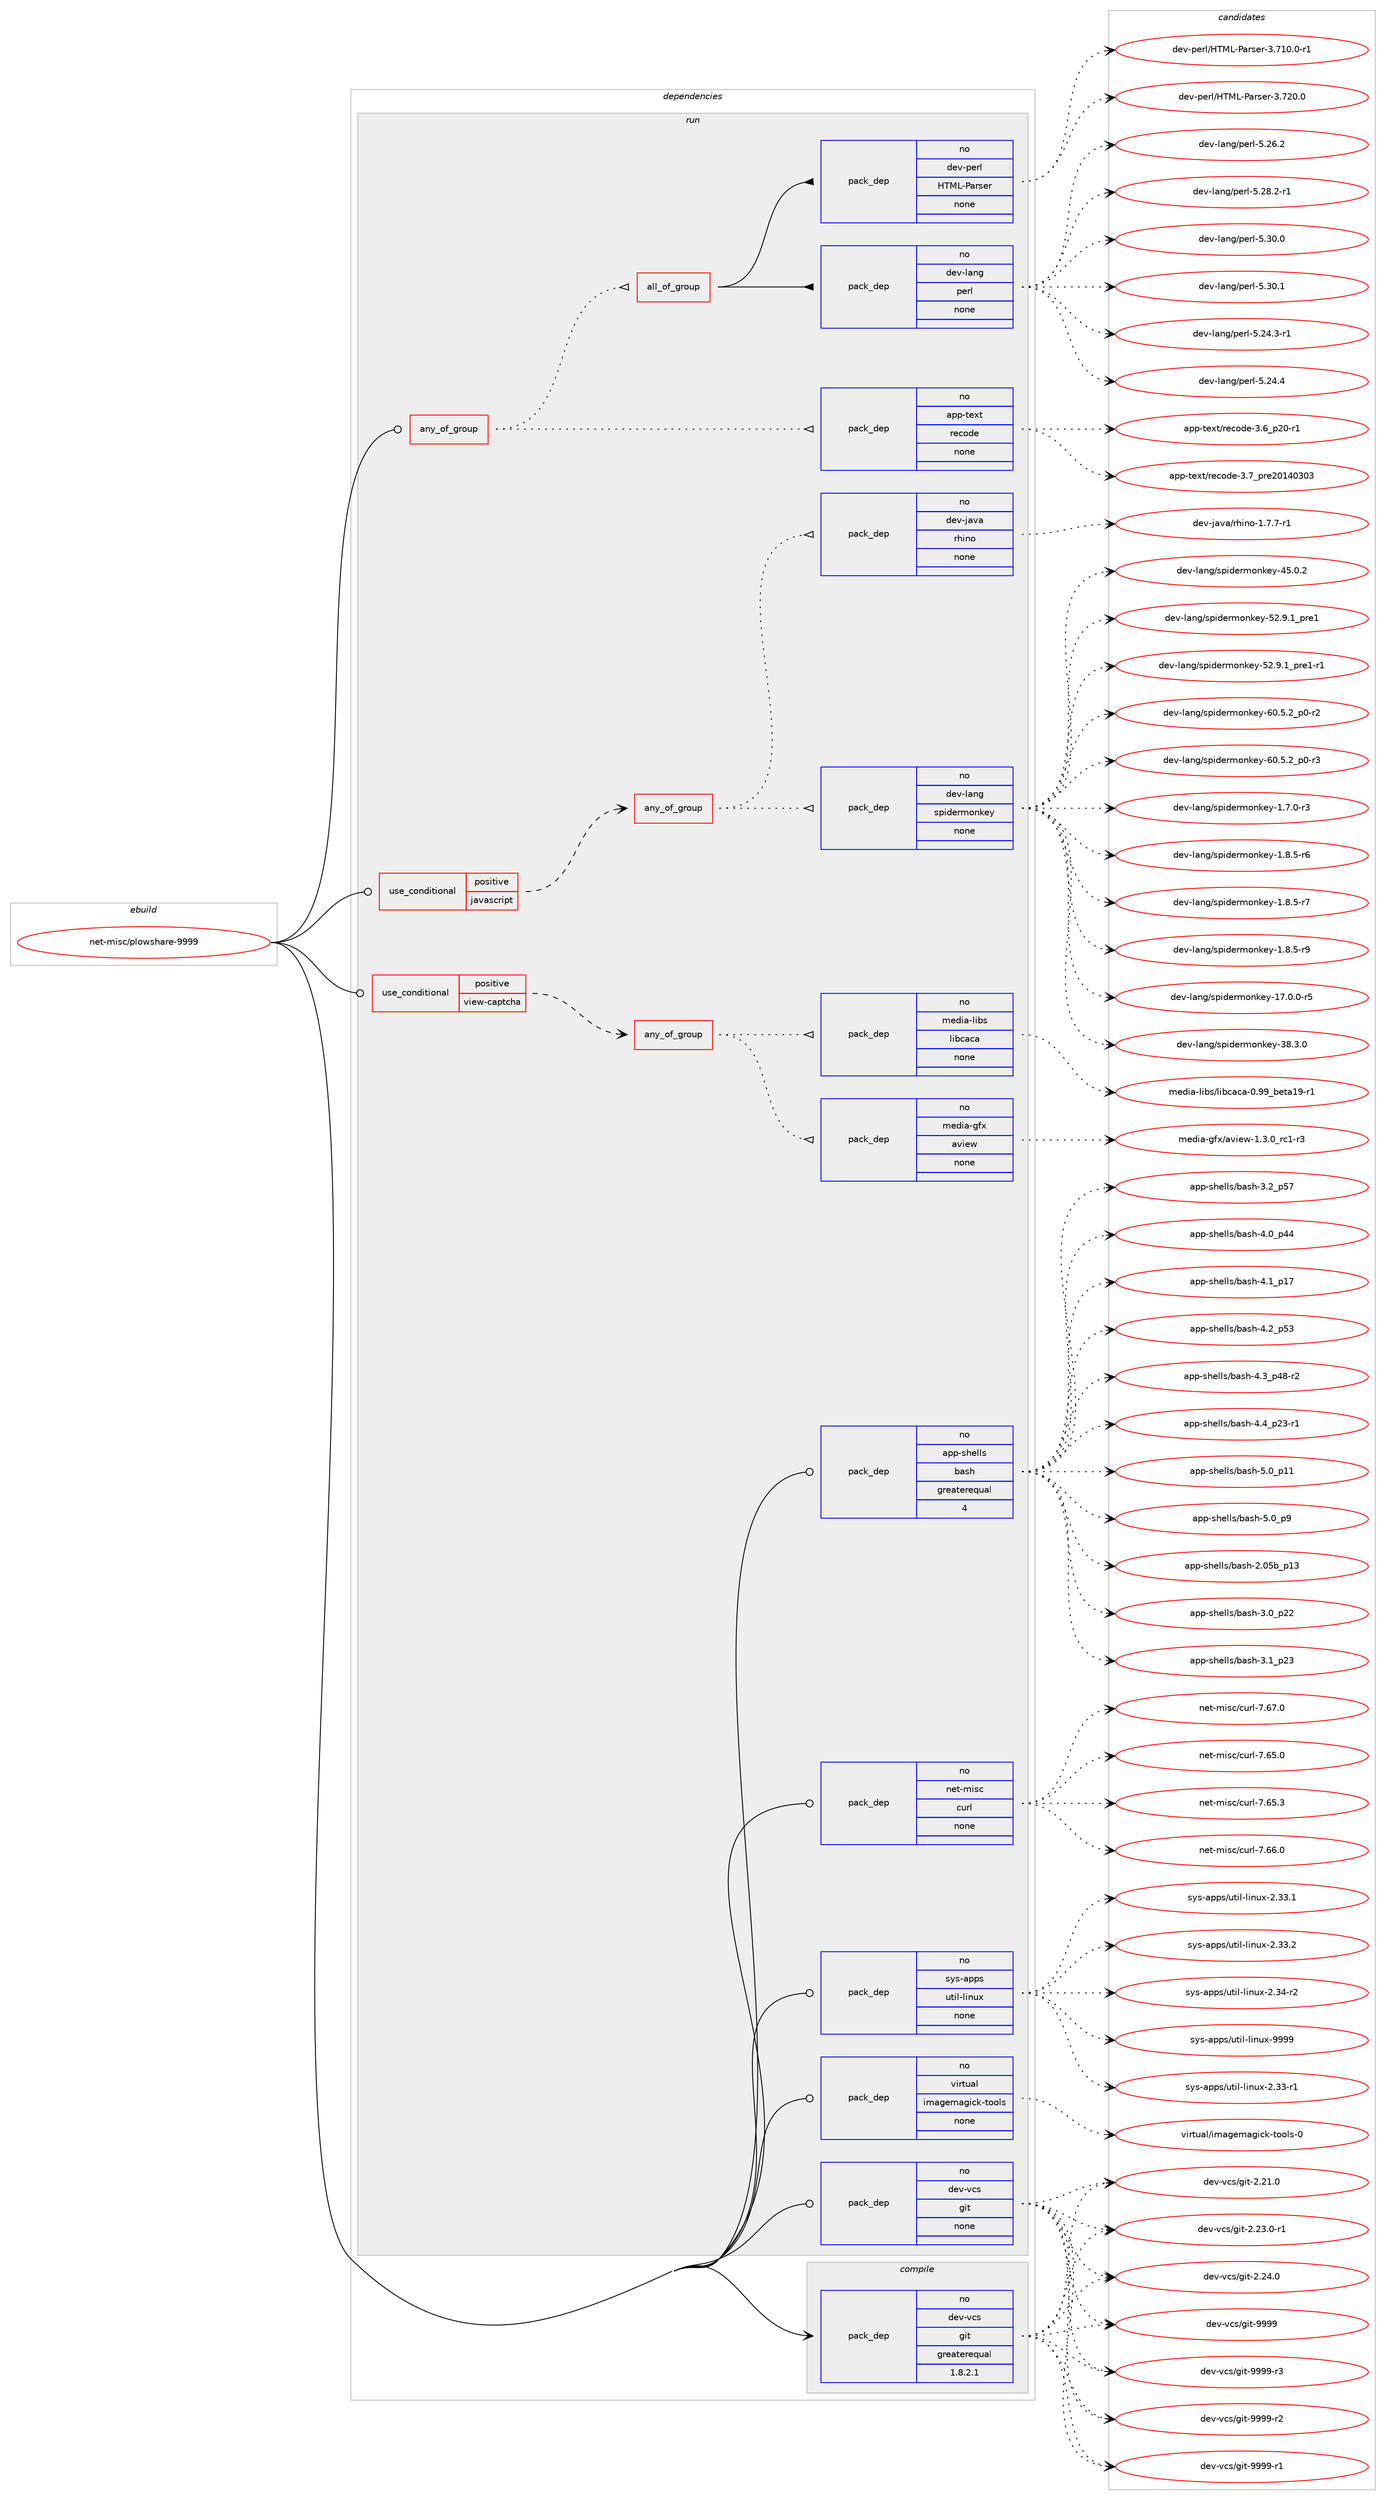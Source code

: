 digraph prolog {

# *************
# Graph options
# *************

newrank=true;
concentrate=true;
compound=true;
graph [rankdir=LR,fontname=Helvetica,fontsize=10,ranksep=1.5];#, ranksep=2.5, nodesep=0.2];
edge  [arrowhead=vee];
node  [fontname=Helvetica,fontsize=10];

# **********
# The ebuild
# **********

subgraph cluster_leftcol {
color=gray;
rank=same;
label=<<i>ebuild</i>>;
id [label="net-misc/plowshare-9999", color=red, width=4, href="../net-misc/plowshare-9999.svg"];
}

# ****************
# The dependencies
# ****************

subgraph cluster_midcol {
color=gray;
label=<<i>dependencies</i>>;
subgraph cluster_compile {
fillcolor="#eeeeee";
style=filled;
label=<<i>compile</i>>;
subgraph pack617440 {
dependency836048 [label=<<TABLE BORDER="0" CELLBORDER="1" CELLSPACING="0" CELLPADDING="4" WIDTH="220"><TR><TD ROWSPAN="6" CELLPADDING="30">pack_dep</TD></TR><TR><TD WIDTH="110">no</TD></TR><TR><TD>dev-vcs</TD></TR><TR><TD>git</TD></TR><TR><TD>greaterequal</TD></TR><TR><TD>1.8.2.1</TD></TR></TABLE>>, shape=none, color=blue];
}
id:e -> dependency836048:w [weight=20,style="solid",arrowhead="vee"];
}
subgraph cluster_compileandrun {
fillcolor="#eeeeee";
style=filled;
label=<<i>compile and run</i>>;
}
subgraph cluster_run {
fillcolor="#eeeeee";
style=filled;
label=<<i>run</i>>;
subgraph any14217 {
dependency836049 [label=<<TABLE BORDER="0" CELLBORDER="1" CELLSPACING="0" CELLPADDING="4"><TR><TD CELLPADDING="10">any_of_group</TD></TR></TABLE>>, shape=none, color=red];subgraph pack617441 {
dependency836050 [label=<<TABLE BORDER="0" CELLBORDER="1" CELLSPACING="0" CELLPADDING="4" WIDTH="220"><TR><TD ROWSPAN="6" CELLPADDING="30">pack_dep</TD></TR><TR><TD WIDTH="110">no</TD></TR><TR><TD>app-text</TD></TR><TR><TD>recode</TD></TR><TR><TD>none</TD></TR><TR><TD></TD></TR></TABLE>>, shape=none, color=blue];
}
dependency836049:e -> dependency836050:w [weight=20,style="dotted",arrowhead="oinv"];
subgraph all484 {
dependency836051 [label=<<TABLE BORDER="0" CELLBORDER="1" CELLSPACING="0" CELLPADDING="4"><TR><TD CELLPADDING="10">all_of_group</TD></TR></TABLE>>, shape=none, color=red];subgraph pack617442 {
dependency836052 [label=<<TABLE BORDER="0" CELLBORDER="1" CELLSPACING="0" CELLPADDING="4" WIDTH="220"><TR><TD ROWSPAN="6" CELLPADDING="30">pack_dep</TD></TR><TR><TD WIDTH="110">no</TD></TR><TR><TD>dev-lang</TD></TR><TR><TD>perl</TD></TR><TR><TD>none</TD></TR><TR><TD></TD></TR></TABLE>>, shape=none, color=blue];
}
dependency836051:e -> dependency836052:w [weight=20,style="solid",arrowhead="inv"];
subgraph pack617443 {
dependency836053 [label=<<TABLE BORDER="0" CELLBORDER="1" CELLSPACING="0" CELLPADDING="4" WIDTH="220"><TR><TD ROWSPAN="6" CELLPADDING="30">pack_dep</TD></TR><TR><TD WIDTH="110">no</TD></TR><TR><TD>dev-perl</TD></TR><TR><TD>HTML-Parser</TD></TR><TR><TD>none</TD></TR><TR><TD></TD></TR></TABLE>>, shape=none, color=blue];
}
dependency836051:e -> dependency836053:w [weight=20,style="solid",arrowhead="inv"];
}
dependency836049:e -> dependency836051:w [weight=20,style="dotted",arrowhead="oinv"];
}
id:e -> dependency836049:w [weight=20,style="solid",arrowhead="odot"];
subgraph cond203910 {
dependency836054 [label=<<TABLE BORDER="0" CELLBORDER="1" CELLSPACING="0" CELLPADDING="4"><TR><TD ROWSPAN="3" CELLPADDING="10">use_conditional</TD></TR><TR><TD>positive</TD></TR><TR><TD>javascript</TD></TR></TABLE>>, shape=none, color=red];
subgraph any14218 {
dependency836055 [label=<<TABLE BORDER="0" CELLBORDER="1" CELLSPACING="0" CELLPADDING="4"><TR><TD CELLPADDING="10">any_of_group</TD></TR></TABLE>>, shape=none, color=red];subgraph pack617444 {
dependency836056 [label=<<TABLE BORDER="0" CELLBORDER="1" CELLSPACING="0" CELLPADDING="4" WIDTH="220"><TR><TD ROWSPAN="6" CELLPADDING="30">pack_dep</TD></TR><TR><TD WIDTH="110">no</TD></TR><TR><TD>dev-lang</TD></TR><TR><TD>spidermonkey</TD></TR><TR><TD>none</TD></TR><TR><TD></TD></TR></TABLE>>, shape=none, color=blue];
}
dependency836055:e -> dependency836056:w [weight=20,style="dotted",arrowhead="oinv"];
subgraph pack617445 {
dependency836057 [label=<<TABLE BORDER="0" CELLBORDER="1" CELLSPACING="0" CELLPADDING="4" WIDTH="220"><TR><TD ROWSPAN="6" CELLPADDING="30">pack_dep</TD></TR><TR><TD WIDTH="110">no</TD></TR><TR><TD>dev-java</TD></TR><TR><TD>rhino</TD></TR><TR><TD>none</TD></TR><TR><TD></TD></TR></TABLE>>, shape=none, color=blue];
}
dependency836055:e -> dependency836057:w [weight=20,style="dotted",arrowhead="oinv"];
}
dependency836054:e -> dependency836055:w [weight=20,style="dashed",arrowhead="vee"];
}
id:e -> dependency836054:w [weight=20,style="solid",arrowhead="odot"];
subgraph cond203911 {
dependency836058 [label=<<TABLE BORDER="0" CELLBORDER="1" CELLSPACING="0" CELLPADDING="4"><TR><TD ROWSPAN="3" CELLPADDING="10">use_conditional</TD></TR><TR><TD>positive</TD></TR><TR><TD>view-captcha</TD></TR></TABLE>>, shape=none, color=red];
subgraph any14219 {
dependency836059 [label=<<TABLE BORDER="0" CELLBORDER="1" CELLSPACING="0" CELLPADDING="4"><TR><TD CELLPADDING="10">any_of_group</TD></TR></TABLE>>, shape=none, color=red];subgraph pack617446 {
dependency836060 [label=<<TABLE BORDER="0" CELLBORDER="1" CELLSPACING="0" CELLPADDING="4" WIDTH="220"><TR><TD ROWSPAN="6" CELLPADDING="30">pack_dep</TD></TR><TR><TD WIDTH="110">no</TD></TR><TR><TD>media-gfx</TD></TR><TR><TD>aview</TD></TR><TR><TD>none</TD></TR><TR><TD></TD></TR></TABLE>>, shape=none, color=blue];
}
dependency836059:e -> dependency836060:w [weight=20,style="dotted",arrowhead="oinv"];
subgraph pack617447 {
dependency836061 [label=<<TABLE BORDER="0" CELLBORDER="1" CELLSPACING="0" CELLPADDING="4" WIDTH="220"><TR><TD ROWSPAN="6" CELLPADDING="30">pack_dep</TD></TR><TR><TD WIDTH="110">no</TD></TR><TR><TD>media-libs</TD></TR><TR><TD>libcaca</TD></TR><TR><TD>none</TD></TR><TR><TD></TD></TR></TABLE>>, shape=none, color=blue];
}
dependency836059:e -> dependency836061:w [weight=20,style="dotted",arrowhead="oinv"];
}
dependency836058:e -> dependency836059:w [weight=20,style="dashed",arrowhead="vee"];
}
id:e -> dependency836058:w [weight=20,style="solid",arrowhead="odot"];
subgraph pack617448 {
dependency836062 [label=<<TABLE BORDER="0" CELLBORDER="1" CELLSPACING="0" CELLPADDING="4" WIDTH="220"><TR><TD ROWSPAN="6" CELLPADDING="30">pack_dep</TD></TR><TR><TD WIDTH="110">no</TD></TR><TR><TD>app-shells</TD></TR><TR><TD>bash</TD></TR><TR><TD>greaterequal</TD></TR><TR><TD>4</TD></TR></TABLE>>, shape=none, color=blue];
}
id:e -> dependency836062:w [weight=20,style="solid",arrowhead="odot"];
subgraph pack617449 {
dependency836063 [label=<<TABLE BORDER="0" CELLBORDER="1" CELLSPACING="0" CELLPADDING="4" WIDTH="220"><TR><TD ROWSPAN="6" CELLPADDING="30">pack_dep</TD></TR><TR><TD WIDTH="110">no</TD></TR><TR><TD>dev-vcs</TD></TR><TR><TD>git</TD></TR><TR><TD>none</TD></TR><TR><TD></TD></TR></TABLE>>, shape=none, color=blue];
}
id:e -> dependency836063:w [weight=20,style="solid",arrowhead="odot"];
subgraph pack617450 {
dependency836064 [label=<<TABLE BORDER="0" CELLBORDER="1" CELLSPACING="0" CELLPADDING="4" WIDTH="220"><TR><TD ROWSPAN="6" CELLPADDING="30">pack_dep</TD></TR><TR><TD WIDTH="110">no</TD></TR><TR><TD>net-misc</TD></TR><TR><TD>curl</TD></TR><TR><TD>none</TD></TR><TR><TD></TD></TR></TABLE>>, shape=none, color=blue];
}
id:e -> dependency836064:w [weight=20,style="solid",arrowhead="odot"];
subgraph pack617451 {
dependency836065 [label=<<TABLE BORDER="0" CELLBORDER="1" CELLSPACING="0" CELLPADDING="4" WIDTH="220"><TR><TD ROWSPAN="6" CELLPADDING="30">pack_dep</TD></TR><TR><TD WIDTH="110">no</TD></TR><TR><TD>sys-apps</TD></TR><TR><TD>util-linux</TD></TR><TR><TD>none</TD></TR><TR><TD></TD></TR></TABLE>>, shape=none, color=blue];
}
id:e -> dependency836065:w [weight=20,style="solid",arrowhead="odot"];
subgraph pack617452 {
dependency836066 [label=<<TABLE BORDER="0" CELLBORDER="1" CELLSPACING="0" CELLPADDING="4" WIDTH="220"><TR><TD ROWSPAN="6" CELLPADDING="30">pack_dep</TD></TR><TR><TD WIDTH="110">no</TD></TR><TR><TD>virtual</TD></TR><TR><TD>imagemagick-tools</TD></TR><TR><TD>none</TD></TR><TR><TD></TD></TR></TABLE>>, shape=none, color=blue];
}
id:e -> dependency836066:w [weight=20,style="solid",arrowhead="odot"];
}
}

# **************
# The candidates
# **************

subgraph cluster_choices {
rank=same;
color=gray;
label=<<i>candidates</i>>;

subgraph choice617440 {
color=black;
nodesep=1;
choice10010111845118991154710310511645504650494648 [label="dev-vcs/git-2.21.0", color=red, width=4,href="../dev-vcs/git-2.21.0.svg"];
choice100101118451189911547103105116455046505146484511449 [label="dev-vcs/git-2.23.0-r1", color=red, width=4,href="../dev-vcs/git-2.23.0-r1.svg"];
choice10010111845118991154710310511645504650524648 [label="dev-vcs/git-2.24.0", color=red, width=4,href="../dev-vcs/git-2.24.0.svg"];
choice1001011184511899115471031051164557575757 [label="dev-vcs/git-9999", color=red, width=4,href="../dev-vcs/git-9999.svg"];
choice10010111845118991154710310511645575757574511449 [label="dev-vcs/git-9999-r1", color=red, width=4,href="../dev-vcs/git-9999-r1.svg"];
choice10010111845118991154710310511645575757574511450 [label="dev-vcs/git-9999-r2", color=red, width=4,href="../dev-vcs/git-9999-r2.svg"];
choice10010111845118991154710310511645575757574511451 [label="dev-vcs/git-9999-r3", color=red, width=4,href="../dev-vcs/git-9999-r3.svg"];
dependency836048:e -> choice10010111845118991154710310511645504650494648:w [style=dotted,weight="100"];
dependency836048:e -> choice100101118451189911547103105116455046505146484511449:w [style=dotted,weight="100"];
dependency836048:e -> choice10010111845118991154710310511645504650524648:w [style=dotted,weight="100"];
dependency836048:e -> choice1001011184511899115471031051164557575757:w [style=dotted,weight="100"];
dependency836048:e -> choice10010111845118991154710310511645575757574511449:w [style=dotted,weight="100"];
dependency836048:e -> choice10010111845118991154710310511645575757574511450:w [style=dotted,weight="100"];
dependency836048:e -> choice10010111845118991154710310511645575757574511451:w [style=dotted,weight="100"];
}
subgraph choice617441 {
color=black;
nodesep=1;
choice97112112451161011201164711410199111100101455146549511250484511449 [label="app-text/recode-3.6_p20-r1", color=red, width=4,href="../app-text/recode-3.6_p20-r1.svg"];
choice9711211245116101120116471141019911110010145514655951121141015048495248514851 [label="app-text/recode-3.7_pre20140303", color=red, width=4,href="../app-text/recode-3.7_pre20140303.svg"];
dependency836050:e -> choice97112112451161011201164711410199111100101455146549511250484511449:w [style=dotted,weight="100"];
dependency836050:e -> choice9711211245116101120116471141019911110010145514655951121141015048495248514851:w [style=dotted,weight="100"];
}
subgraph choice617442 {
color=black;
nodesep=1;
choice100101118451089711010347112101114108455346505246514511449 [label="dev-lang/perl-5.24.3-r1", color=red, width=4,href="../dev-lang/perl-5.24.3-r1.svg"];
choice10010111845108971101034711210111410845534650524652 [label="dev-lang/perl-5.24.4", color=red, width=4,href="../dev-lang/perl-5.24.4.svg"];
choice10010111845108971101034711210111410845534650544650 [label="dev-lang/perl-5.26.2", color=red, width=4,href="../dev-lang/perl-5.26.2.svg"];
choice100101118451089711010347112101114108455346505646504511449 [label="dev-lang/perl-5.28.2-r1", color=red, width=4,href="../dev-lang/perl-5.28.2-r1.svg"];
choice10010111845108971101034711210111410845534651484648 [label="dev-lang/perl-5.30.0", color=red, width=4,href="../dev-lang/perl-5.30.0.svg"];
choice10010111845108971101034711210111410845534651484649 [label="dev-lang/perl-5.30.1", color=red, width=4,href="../dev-lang/perl-5.30.1.svg"];
dependency836052:e -> choice100101118451089711010347112101114108455346505246514511449:w [style=dotted,weight="100"];
dependency836052:e -> choice10010111845108971101034711210111410845534650524652:w [style=dotted,weight="100"];
dependency836052:e -> choice10010111845108971101034711210111410845534650544650:w [style=dotted,weight="100"];
dependency836052:e -> choice100101118451089711010347112101114108455346505646504511449:w [style=dotted,weight="100"];
dependency836052:e -> choice10010111845108971101034711210111410845534651484648:w [style=dotted,weight="100"];
dependency836052:e -> choice10010111845108971101034711210111410845534651484649:w [style=dotted,weight="100"];
}
subgraph choice617443 {
color=black;
nodesep=1;
choice10010111845112101114108477284777645809711411510111445514655494846484511449 [label="dev-perl/HTML-Parser-3.710.0-r1", color=red, width=4,href="../dev-perl/HTML-Parser-3.710.0-r1.svg"];
choice1001011184511210111410847728477764580971141151011144551465550484648 [label="dev-perl/HTML-Parser-3.720.0", color=red, width=4,href="../dev-perl/HTML-Parser-3.720.0.svg"];
dependency836053:e -> choice10010111845112101114108477284777645809711411510111445514655494846484511449:w [style=dotted,weight="100"];
dependency836053:e -> choice1001011184511210111410847728477764580971141151011144551465550484648:w [style=dotted,weight="100"];
}
subgraph choice617444 {
color=black;
nodesep=1;
choice1001011184510897110103471151121051001011141091111101071011214549465546484511451 [label="dev-lang/spidermonkey-1.7.0-r3", color=red, width=4,href="../dev-lang/spidermonkey-1.7.0-r3.svg"];
choice1001011184510897110103471151121051001011141091111101071011214549465646534511454 [label="dev-lang/spidermonkey-1.8.5-r6", color=red, width=4,href="../dev-lang/spidermonkey-1.8.5-r6.svg"];
choice1001011184510897110103471151121051001011141091111101071011214549465646534511455 [label="dev-lang/spidermonkey-1.8.5-r7", color=red, width=4,href="../dev-lang/spidermonkey-1.8.5-r7.svg"];
choice1001011184510897110103471151121051001011141091111101071011214549465646534511457 [label="dev-lang/spidermonkey-1.8.5-r9", color=red, width=4,href="../dev-lang/spidermonkey-1.8.5-r9.svg"];
choice100101118451089711010347115112105100101114109111110107101121454955464846484511453 [label="dev-lang/spidermonkey-17.0.0-r5", color=red, width=4,href="../dev-lang/spidermonkey-17.0.0-r5.svg"];
choice10010111845108971101034711511210510010111410911111010710112145515646514648 [label="dev-lang/spidermonkey-38.3.0", color=red, width=4,href="../dev-lang/spidermonkey-38.3.0.svg"];
choice10010111845108971101034711511210510010111410911111010710112145525346484650 [label="dev-lang/spidermonkey-45.0.2", color=red, width=4,href="../dev-lang/spidermonkey-45.0.2.svg"];
choice100101118451089711010347115112105100101114109111110107101121455350465746499511211410149 [label="dev-lang/spidermonkey-52.9.1_pre1", color=red, width=4,href="../dev-lang/spidermonkey-52.9.1_pre1.svg"];
choice1001011184510897110103471151121051001011141091111101071011214553504657464995112114101494511449 [label="dev-lang/spidermonkey-52.9.1_pre1-r1", color=red, width=4,href="../dev-lang/spidermonkey-52.9.1_pre1-r1.svg"];
choice1001011184510897110103471151121051001011141091111101071011214554484653465095112484511450 [label="dev-lang/spidermonkey-60.5.2_p0-r2", color=red, width=4,href="../dev-lang/spidermonkey-60.5.2_p0-r2.svg"];
choice1001011184510897110103471151121051001011141091111101071011214554484653465095112484511451 [label="dev-lang/spidermonkey-60.5.2_p0-r3", color=red, width=4,href="../dev-lang/spidermonkey-60.5.2_p0-r3.svg"];
dependency836056:e -> choice1001011184510897110103471151121051001011141091111101071011214549465546484511451:w [style=dotted,weight="100"];
dependency836056:e -> choice1001011184510897110103471151121051001011141091111101071011214549465646534511454:w [style=dotted,weight="100"];
dependency836056:e -> choice1001011184510897110103471151121051001011141091111101071011214549465646534511455:w [style=dotted,weight="100"];
dependency836056:e -> choice1001011184510897110103471151121051001011141091111101071011214549465646534511457:w [style=dotted,weight="100"];
dependency836056:e -> choice100101118451089711010347115112105100101114109111110107101121454955464846484511453:w [style=dotted,weight="100"];
dependency836056:e -> choice10010111845108971101034711511210510010111410911111010710112145515646514648:w [style=dotted,weight="100"];
dependency836056:e -> choice10010111845108971101034711511210510010111410911111010710112145525346484650:w [style=dotted,weight="100"];
dependency836056:e -> choice100101118451089711010347115112105100101114109111110107101121455350465746499511211410149:w [style=dotted,weight="100"];
dependency836056:e -> choice1001011184510897110103471151121051001011141091111101071011214553504657464995112114101494511449:w [style=dotted,weight="100"];
dependency836056:e -> choice1001011184510897110103471151121051001011141091111101071011214554484653465095112484511450:w [style=dotted,weight="100"];
dependency836056:e -> choice1001011184510897110103471151121051001011141091111101071011214554484653465095112484511451:w [style=dotted,weight="100"];
}
subgraph choice617445 {
color=black;
nodesep=1;
choice100101118451069711897471141041051101114549465546554511449 [label="dev-java/rhino-1.7.7-r1", color=red, width=4,href="../dev-java/rhino-1.7.7-r1.svg"];
dependency836057:e -> choice100101118451069711897471141041051101114549465546554511449:w [style=dotted,weight="100"];
}
subgraph choice617446 {
color=black;
nodesep=1;
choice109101100105974510310212047971181051011194549465146489511499494511451 [label="media-gfx/aview-1.3.0_rc1-r3", color=red, width=4,href="../media-gfx/aview-1.3.0_rc1-r3.svg"];
dependency836060:e -> choice109101100105974510310212047971181051011194549465146489511499494511451:w [style=dotted,weight="100"];
}
subgraph choice617447 {
color=black;
nodesep=1;
choice109101100105974510810598115471081059899979997454846575795981011169749574511449 [label="media-libs/libcaca-0.99_beta19-r1", color=red, width=4,href="../media-libs/libcaca-0.99_beta19-r1.svg"];
dependency836061:e -> choice109101100105974510810598115471081059899979997454846575795981011169749574511449:w [style=dotted,weight="100"];
}
subgraph choice617448 {
color=black;
nodesep=1;
choice9711211245115104101108108115479897115104455046485398951124951 [label="app-shells/bash-2.05b_p13", color=red, width=4,href="../app-shells/bash-2.05b_p13.svg"];
choice971121124511510410110810811547989711510445514648951125050 [label="app-shells/bash-3.0_p22", color=red, width=4,href="../app-shells/bash-3.0_p22.svg"];
choice971121124511510410110810811547989711510445514649951125051 [label="app-shells/bash-3.1_p23", color=red, width=4,href="../app-shells/bash-3.1_p23.svg"];
choice971121124511510410110810811547989711510445514650951125355 [label="app-shells/bash-3.2_p57", color=red, width=4,href="../app-shells/bash-3.2_p57.svg"];
choice971121124511510410110810811547989711510445524648951125252 [label="app-shells/bash-4.0_p44", color=red, width=4,href="../app-shells/bash-4.0_p44.svg"];
choice971121124511510410110810811547989711510445524649951124955 [label="app-shells/bash-4.1_p17", color=red, width=4,href="../app-shells/bash-4.1_p17.svg"];
choice971121124511510410110810811547989711510445524650951125351 [label="app-shells/bash-4.2_p53", color=red, width=4,href="../app-shells/bash-4.2_p53.svg"];
choice9711211245115104101108108115479897115104455246519511252564511450 [label="app-shells/bash-4.3_p48-r2", color=red, width=4,href="../app-shells/bash-4.3_p48-r2.svg"];
choice9711211245115104101108108115479897115104455246529511250514511449 [label="app-shells/bash-4.4_p23-r1", color=red, width=4,href="../app-shells/bash-4.4_p23-r1.svg"];
choice971121124511510410110810811547989711510445534648951124949 [label="app-shells/bash-5.0_p11", color=red, width=4,href="../app-shells/bash-5.0_p11.svg"];
choice9711211245115104101108108115479897115104455346489511257 [label="app-shells/bash-5.0_p9", color=red, width=4,href="../app-shells/bash-5.0_p9.svg"];
dependency836062:e -> choice9711211245115104101108108115479897115104455046485398951124951:w [style=dotted,weight="100"];
dependency836062:e -> choice971121124511510410110810811547989711510445514648951125050:w [style=dotted,weight="100"];
dependency836062:e -> choice971121124511510410110810811547989711510445514649951125051:w [style=dotted,weight="100"];
dependency836062:e -> choice971121124511510410110810811547989711510445514650951125355:w [style=dotted,weight="100"];
dependency836062:e -> choice971121124511510410110810811547989711510445524648951125252:w [style=dotted,weight="100"];
dependency836062:e -> choice971121124511510410110810811547989711510445524649951124955:w [style=dotted,weight="100"];
dependency836062:e -> choice971121124511510410110810811547989711510445524650951125351:w [style=dotted,weight="100"];
dependency836062:e -> choice9711211245115104101108108115479897115104455246519511252564511450:w [style=dotted,weight="100"];
dependency836062:e -> choice9711211245115104101108108115479897115104455246529511250514511449:w [style=dotted,weight="100"];
dependency836062:e -> choice971121124511510410110810811547989711510445534648951124949:w [style=dotted,weight="100"];
dependency836062:e -> choice9711211245115104101108108115479897115104455346489511257:w [style=dotted,weight="100"];
}
subgraph choice617449 {
color=black;
nodesep=1;
choice10010111845118991154710310511645504650494648 [label="dev-vcs/git-2.21.0", color=red, width=4,href="../dev-vcs/git-2.21.0.svg"];
choice100101118451189911547103105116455046505146484511449 [label="dev-vcs/git-2.23.0-r1", color=red, width=4,href="../dev-vcs/git-2.23.0-r1.svg"];
choice10010111845118991154710310511645504650524648 [label="dev-vcs/git-2.24.0", color=red, width=4,href="../dev-vcs/git-2.24.0.svg"];
choice1001011184511899115471031051164557575757 [label="dev-vcs/git-9999", color=red, width=4,href="../dev-vcs/git-9999.svg"];
choice10010111845118991154710310511645575757574511449 [label="dev-vcs/git-9999-r1", color=red, width=4,href="../dev-vcs/git-9999-r1.svg"];
choice10010111845118991154710310511645575757574511450 [label="dev-vcs/git-9999-r2", color=red, width=4,href="../dev-vcs/git-9999-r2.svg"];
choice10010111845118991154710310511645575757574511451 [label="dev-vcs/git-9999-r3", color=red, width=4,href="../dev-vcs/git-9999-r3.svg"];
dependency836063:e -> choice10010111845118991154710310511645504650494648:w [style=dotted,weight="100"];
dependency836063:e -> choice100101118451189911547103105116455046505146484511449:w [style=dotted,weight="100"];
dependency836063:e -> choice10010111845118991154710310511645504650524648:w [style=dotted,weight="100"];
dependency836063:e -> choice1001011184511899115471031051164557575757:w [style=dotted,weight="100"];
dependency836063:e -> choice10010111845118991154710310511645575757574511449:w [style=dotted,weight="100"];
dependency836063:e -> choice10010111845118991154710310511645575757574511450:w [style=dotted,weight="100"];
dependency836063:e -> choice10010111845118991154710310511645575757574511451:w [style=dotted,weight="100"];
}
subgraph choice617450 {
color=black;
nodesep=1;
choice1101011164510910511599479911711410845554654534648 [label="net-misc/curl-7.65.0", color=red, width=4,href="../net-misc/curl-7.65.0.svg"];
choice1101011164510910511599479911711410845554654534651 [label="net-misc/curl-7.65.3", color=red, width=4,href="../net-misc/curl-7.65.3.svg"];
choice1101011164510910511599479911711410845554654544648 [label="net-misc/curl-7.66.0", color=red, width=4,href="../net-misc/curl-7.66.0.svg"];
choice1101011164510910511599479911711410845554654554648 [label="net-misc/curl-7.67.0", color=red, width=4,href="../net-misc/curl-7.67.0.svg"];
dependency836064:e -> choice1101011164510910511599479911711410845554654534648:w [style=dotted,weight="100"];
dependency836064:e -> choice1101011164510910511599479911711410845554654534651:w [style=dotted,weight="100"];
dependency836064:e -> choice1101011164510910511599479911711410845554654544648:w [style=dotted,weight="100"];
dependency836064:e -> choice1101011164510910511599479911711410845554654554648:w [style=dotted,weight="100"];
}
subgraph choice617451 {
color=black;
nodesep=1;
choice1151211154597112112115471171161051084510810511011712045504651514511449 [label="sys-apps/util-linux-2.33-r1", color=red, width=4,href="../sys-apps/util-linux-2.33-r1.svg"];
choice1151211154597112112115471171161051084510810511011712045504651514649 [label="sys-apps/util-linux-2.33.1", color=red, width=4,href="../sys-apps/util-linux-2.33.1.svg"];
choice1151211154597112112115471171161051084510810511011712045504651514650 [label="sys-apps/util-linux-2.33.2", color=red, width=4,href="../sys-apps/util-linux-2.33.2.svg"];
choice1151211154597112112115471171161051084510810511011712045504651524511450 [label="sys-apps/util-linux-2.34-r2", color=red, width=4,href="../sys-apps/util-linux-2.34-r2.svg"];
choice115121115459711211211547117116105108451081051101171204557575757 [label="sys-apps/util-linux-9999", color=red, width=4,href="../sys-apps/util-linux-9999.svg"];
dependency836065:e -> choice1151211154597112112115471171161051084510810511011712045504651514511449:w [style=dotted,weight="100"];
dependency836065:e -> choice1151211154597112112115471171161051084510810511011712045504651514649:w [style=dotted,weight="100"];
dependency836065:e -> choice1151211154597112112115471171161051084510810511011712045504651514650:w [style=dotted,weight="100"];
dependency836065:e -> choice1151211154597112112115471171161051084510810511011712045504651524511450:w [style=dotted,weight="100"];
dependency836065:e -> choice115121115459711211211547117116105108451081051101171204557575757:w [style=dotted,weight="100"];
}
subgraph choice617452 {
color=black;
nodesep=1;
choice1181051141161179710847105109971031011099710310599107451161111111081154548 [label="virtual/imagemagick-tools-0", color=red, width=4,href="../virtual/imagemagick-tools-0.svg"];
dependency836066:e -> choice1181051141161179710847105109971031011099710310599107451161111111081154548:w [style=dotted,weight="100"];
}
}

}

